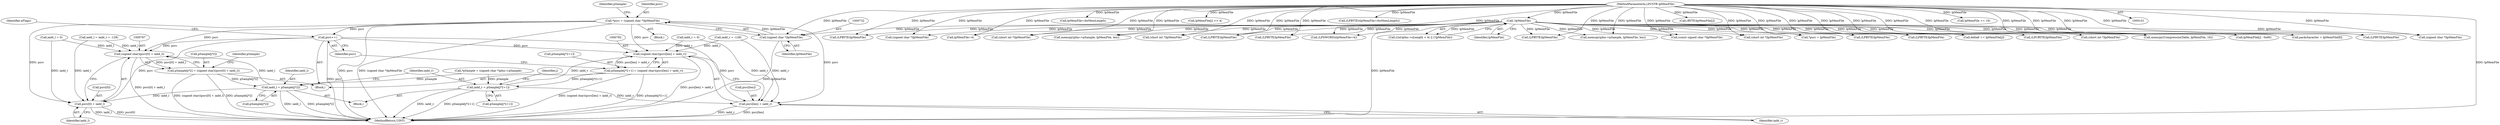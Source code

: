 digraph "0_gstreamer_bc2cdd57d549ab3ba59782e9b395d0cd683fd3ac@pointer" {
"1000788" [label="(Call,psrc++)"];
"1000729" [label="(Call,*psrc = (signed char *)lpMemFile)"];
"1000731" [label="(Call,(signed char *)lpMemFile)"];
"1000131" [label="(Call,!lpMemFile)"];
"1000104" [label="(MethodParameterIn,LPCSTR lpMemFile)"];
"1000766" [label="(Call,(signed char)(psrc[0] + iadd_l))"];
"1000760" [label="(Call,pSample[j*2] = (signed char)(psrc[0] + iadd_l))"];
"1000795" [label="(Call,iadd_l = pSample[j*2])"];
"1000768" [label="(Call,psrc[0] + iadd_l)"];
"1000781" [label="(Call,(signed char)(psrc[len] + iadd_r))"];
"1000773" [label="(Call,pSample[j*2+1] = (signed char)(psrc[len] + iadd_r))"];
"1000802" [label="(Call,iadd_r = pSample[j*2+1])"];
"1000783" [label="(Call,psrc[len] + iadd_r)"];
"1001017" [label="(Call,(LPBYTE)lpMemFile)"];
"1000730" [label="(Identifier,psrc)"];
"1000781" [label="(Call,(signed char)(psrc[len] + iadd_r))"];
"1000783" [label="(Call,psrc[len] + iadd_r)"];
"1000539" [label="(Call,(signed char *)lpMemFile)"];
"1001201" [label="(Call,lpMemFile+4)"];
"1001510" [label="(Call,lpMemFile+dwMemLength)"];
"1000846" [label="(Call,(short int *)lpMemFile)"];
"1000717" [label="(Call,iadd_l = iadd_r = -128)"];
"1000104" [label="(MethodParameterIn,LPCSTR lpMemFile)"];
"1001108" [label="(Call,(short int *)lpMemFile)"];
"1000758" [label="(Identifier,j)"];
"1000769" [label="(Call,psrc[0])"];
"1000357" [label="(Call,lpMemFile[j] >> 4)"];
"1001337" [label="(Call,(LPBYTE)lpMemFile)"];
"1000797" [label="(Call,pSample[j*2])"];
"1000772" [label="(Identifier,iadd_l)"];
"1001178" [label="(Call,*psrc = lpMemFile)"];
"1000760" [label="(Call,pSample[j*2] = (signed char)(psrc[0] + iadd_l))"];
"1000759" [label="(Block,)"];
"1000789" [label="(Identifier,psrc)"];
"1001925" [label="(Call,(LPCBYTE)lpMemFile)"];
"1001508" [label="(Call,(LPBYTE)(lpMemFile+dwMemLength))"];
"1000735" [label="(Call,*pSample = (signed char *)pIns->pSample)"];
"1000773" [label="(Call,pSample[j*2+1] = (signed char)(psrc[len] + iadd_r))"];
"1000774" [label="(Call,pSample[j*2+1])"];
"1000766" [label="(Call,(signed char)(psrc[0] + iadd_l))"];
"1000316" [label="(Call,memcpy(CompressionTable, lpMemFile, 16))"];
"1000123" [label="(Call,((int)pIns->nLength < 4) || (!lpMemFile))"];
"1000468" [label="(Call,memcpy(pIns->pSample, lpMemFile, len))"];
"1001740" [label="(Call,(LPBYTE)lpMemFile)"];
"1000784" [label="(Call,psrc[len])"];
"1002047" [label="(MethodReturn,UINT)"];
"1000796" [label="(Identifier,iadd_l)"];
"1000768" [label="(Call,psrc[0] + iadd_l)"];
"1000703" [label="(Block,)"];
"1000267" [label="(Call,(const signed char *)lpMemFile)"];
"1000974" [label="(Call,(LPBYTE)lpMemFile)"];
"1000347" [label="(Call,(BYTE)lpMemFile[j])"];
"1000795" [label="(Call,iadd_l = pSample[j*2])"];
"1000719" [label="(Call,iadd_r = -128)"];
"1001274" [label="(Call,delta8 += lpMemFile[j])"];
"1000803" [label="(Identifier,iadd_r)"];
"1000422" [label="(Call,(short int *)lpMemFile)"];
"1000731" [label="(Call,(signed char *)lpMemFile)"];
"1000736" [label="(Identifier,pSample)"];
"1000804" [label="(Call,pSample[j*2+1])"];
"1000240" [label="(Call,lpMemFile[j] - 0x80)"];
"1001182" [label="(Call,packcharacter = lpMemFile[8])"];
"1000794" [label="(Block,)"];
"1001567" [label="(Call,(LPBYTE)lpMemFile)"];
"1000645" [label="(Call,(signed char *)lpMemFile)"];
"1000792" [label="(Identifier,nFlags)"];
"1000775" [label="(Identifier,pSample)"];
"1000705" [label="(Call,iadd_l = 0)"];
"1000709" [label="(Call,iadd_r = 0)"];
"1000761" [label="(Call,pSample[j*2])"];
"1000802" [label="(Call,iadd_r = pSample[j*2+1])"];
"1000788" [label="(Call,psrc++)"];
"1001502" [label="(Call,(LPBYTE)lpMemFile)"];
"1000320" [label="(Call,lpMemFile += 16)"];
"1001199" [label="(Call,(LPDWORD)(lpMemFile+4))"];
"1000132" [label="(Identifier,lpMemFile)"];
"1002011" [label="(Call,memcpy(pIns->pSample, lpMemFile, len))"];
"1000594" [label="(Call,(short int *)lpMemFile)"];
"1000959" [label="(Call,(LPBYTE)lpMemFile)"];
"1000787" [label="(Identifier,iadd_r)"];
"1000733" [label="(Identifier,lpMemFile)"];
"1000729" [label="(Call,*psrc = (signed char *)lpMemFile)"];
"1000131" [label="(Call,!lpMemFile)"];
"1000788" -> "1000759"  [label="AST: "];
"1000788" -> "1000789"  [label="CFG: "];
"1000789" -> "1000788"  [label="AST: "];
"1000792" -> "1000788"  [label="CFG: "];
"1000788" -> "1002047"  [label="DDG: psrc"];
"1000788" -> "1000766"  [label="DDG: psrc"];
"1000788" -> "1000768"  [label="DDG: psrc"];
"1000788" -> "1000781"  [label="DDG: psrc"];
"1000788" -> "1000783"  [label="DDG: psrc"];
"1000729" -> "1000788"  [label="DDG: psrc"];
"1000729" -> "1000703"  [label="AST: "];
"1000729" -> "1000731"  [label="CFG: "];
"1000730" -> "1000729"  [label="AST: "];
"1000731" -> "1000729"  [label="AST: "];
"1000736" -> "1000729"  [label="CFG: "];
"1000729" -> "1002047"  [label="DDG: psrc"];
"1000729" -> "1002047"  [label="DDG: (signed char *)lpMemFile"];
"1000731" -> "1000729"  [label="DDG: lpMemFile"];
"1000729" -> "1000766"  [label="DDG: psrc"];
"1000729" -> "1000768"  [label="DDG: psrc"];
"1000729" -> "1000781"  [label="DDG: psrc"];
"1000729" -> "1000783"  [label="DDG: psrc"];
"1000731" -> "1000733"  [label="CFG: "];
"1000732" -> "1000731"  [label="AST: "];
"1000733" -> "1000731"  [label="AST: "];
"1000731" -> "1002047"  [label="DDG: lpMemFile"];
"1000131" -> "1000731"  [label="DDG: lpMemFile"];
"1000104" -> "1000731"  [label="DDG: lpMemFile"];
"1000131" -> "1000123"  [label="AST: "];
"1000131" -> "1000132"  [label="CFG: "];
"1000132" -> "1000131"  [label="AST: "];
"1000123" -> "1000131"  [label="CFG: "];
"1000131" -> "1002047"  [label="DDG: lpMemFile"];
"1000131" -> "1000123"  [label="DDG: lpMemFile"];
"1000104" -> "1000131"  [label="DDG: lpMemFile"];
"1000131" -> "1000240"  [label="DDG: lpMemFile"];
"1000131" -> "1000267"  [label="DDG: lpMemFile"];
"1000131" -> "1000316"  [label="DDG: lpMemFile"];
"1000131" -> "1000422"  [label="DDG: lpMemFile"];
"1000131" -> "1000468"  [label="DDG: lpMemFile"];
"1000131" -> "1000539"  [label="DDG: lpMemFile"];
"1000131" -> "1000594"  [label="DDG: lpMemFile"];
"1000131" -> "1000645"  [label="DDG: lpMemFile"];
"1000131" -> "1000846"  [label="DDG: lpMemFile"];
"1000131" -> "1000959"  [label="DDG: lpMemFile"];
"1000131" -> "1000974"  [label="DDG: lpMemFile"];
"1000131" -> "1001017"  [label="DDG: lpMemFile"];
"1000131" -> "1001108"  [label="DDG: lpMemFile"];
"1000131" -> "1001178"  [label="DDG: lpMemFile"];
"1000131" -> "1001182"  [label="DDG: lpMemFile"];
"1000131" -> "1001199"  [label="DDG: lpMemFile"];
"1000131" -> "1001201"  [label="DDG: lpMemFile"];
"1000131" -> "1001274"  [label="DDG: lpMemFile"];
"1000131" -> "1001337"  [label="DDG: lpMemFile"];
"1000131" -> "1001502"  [label="DDG: lpMemFile"];
"1000131" -> "1001567"  [label="DDG: lpMemFile"];
"1000131" -> "1001740"  [label="DDG: lpMemFile"];
"1000131" -> "1001925"  [label="DDG: lpMemFile"];
"1000131" -> "1002011"  [label="DDG: lpMemFile"];
"1000104" -> "1000101"  [label="AST: "];
"1000104" -> "1002047"  [label="DDG: lpMemFile"];
"1000104" -> "1000240"  [label="DDG: lpMemFile"];
"1000104" -> "1000267"  [label="DDG: lpMemFile"];
"1000104" -> "1000316"  [label="DDG: lpMemFile"];
"1000104" -> "1000320"  [label="DDG: lpMemFile"];
"1000104" -> "1000347"  [label="DDG: lpMemFile"];
"1000104" -> "1000357"  [label="DDG: lpMemFile"];
"1000104" -> "1000422"  [label="DDG: lpMemFile"];
"1000104" -> "1000468"  [label="DDG: lpMemFile"];
"1000104" -> "1000539"  [label="DDG: lpMemFile"];
"1000104" -> "1000594"  [label="DDG: lpMemFile"];
"1000104" -> "1000645"  [label="DDG: lpMemFile"];
"1000104" -> "1000846"  [label="DDG: lpMemFile"];
"1000104" -> "1000959"  [label="DDG: lpMemFile"];
"1000104" -> "1000974"  [label="DDG: lpMemFile"];
"1000104" -> "1001017"  [label="DDG: lpMemFile"];
"1000104" -> "1001108"  [label="DDG: lpMemFile"];
"1000104" -> "1001178"  [label="DDG: lpMemFile"];
"1000104" -> "1001182"  [label="DDG: lpMemFile"];
"1000104" -> "1001199"  [label="DDG: lpMemFile"];
"1000104" -> "1001201"  [label="DDG: lpMemFile"];
"1000104" -> "1001274"  [label="DDG: lpMemFile"];
"1000104" -> "1001337"  [label="DDG: lpMemFile"];
"1000104" -> "1001502"  [label="DDG: lpMemFile"];
"1000104" -> "1001508"  [label="DDG: lpMemFile"];
"1000104" -> "1001510"  [label="DDG: lpMemFile"];
"1000104" -> "1001567"  [label="DDG: lpMemFile"];
"1000104" -> "1001740"  [label="DDG: lpMemFile"];
"1000104" -> "1001925"  [label="DDG: lpMemFile"];
"1000104" -> "1002011"  [label="DDG: lpMemFile"];
"1000766" -> "1000760"  [label="AST: "];
"1000766" -> "1000768"  [label="CFG: "];
"1000767" -> "1000766"  [label="AST: "];
"1000768" -> "1000766"  [label="AST: "];
"1000760" -> "1000766"  [label="CFG: "];
"1000766" -> "1002047"  [label="DDG: psrc[0] + iadd_l"];
"1000766" -> "1000760"  [label="DDG: psrc[0] + iadd_l"];
"1000795" -> "1000766"  [label="DDG: iadd_l"];
"1000705" -> "1000766"  [label="DDG: iadd_l"];
"1000717" -> "1000766"  [label="DDG: iadd_l"];
"1000760" -> "1000759"  [label="AST: "];
"1000761" -> "1000760"  [label="AST: "];
"1000775" -> "1000760"  [label="CFG: "];
"1000760" -> "1002047"  [label="DDG: (signed char)(psrc[0] + iadd_l)"];
"1000760" -> "1002047"  [label="DDG: pSample[j*2]"];
"1000760" -> "1000795"  [label="DDG: pSample[j*2]"];
"1000795" -> "1000794"  [label="AST: "];
"1000795" -> "1000797"  [label="CFG: "];
"1000796" -> "1000795"  [label="AST: "];
"1000797" -> "1000795"  [label="AST: "];
"1000803" -> "1000795"  [label="CFG: "];
"1000795" -> "1002047"  [label="DDG: iadd_l"];
"1000795" -> "1002047"  [label="DDG: pSample[j*2]"];
"1000795" -> "1000768"  [label="DDG: iadd_l"];
"1000735" -> "1000795"  [label="DDG: pSample"];
"1000768" -> "1000772"  [label="CFG: "];
"1000769" -> "1000768"  [label="AST: "];
"1000772" -> "1000768"  [label="AST: "];
"1000768" -> "1002047"  [label="DDG: psrc[0]"];
"1000768" -> "1002047"  [label="DDG: iadd_l"];
"1000705" -> "1000768"  [label="DDG: iadd_l"];
"1000717" -> "1000768"  [label="DDG: iadd_l"];
"1000781" -> "1000773"  [label="AST: "];
"1000781" -> "1000783"  [label="CFG: "];
"1000782" -> "1000781"  [label="AST: "];
"1000783" -> "1000781"  [label="AST: "];
"1000773" -> "1000781"  [label="CFG: "];
"1000781" -> "1002047"  [label="DDG: psrc[len] + iadd_r"];
"1000781" -> "1000773"  [label="DDG: psrc[len] + iadd_r"];
"1000802" -> "1000781"  [label="DDG: iadd_r"];
"1000709" -> "1000781"  [label="DDG: iadd_r"];
"1000719" -> "1000781"  [label="DDG: iadd_r"];
"1000773" -> "1000759"  [label="AST: "];
"1000774" -> "1000773"  [label="AST: "];
"1000789" -> "1000773"  [label="CFG: "];
"1000773" -> "1002047"  [label="DDG: (signed char)(psrc[len] + iadd_r)"];
"1000773" -> "1002047"  [label="DDG: pSample[j*2+1]"];
"1000773" -> "1000802"  [label="DDG: pSample[j*2+1]"];
"1000802" -> "1000794"  [label="AST: "];
"1000802" -> "1000804"  [label="CFG: "];
"1000803" -> "1000802"  [label="AST: "];
"1000804" -> "1000802"  [label="AST: "];
"1000758" -> "1000802"  [label="CFG: "];
"1000802" -> "1002047"  [label="DDG: iadd_r"];
"1000802" -> "1002047"  [label="DDG: pSample[j*2+1]"];
"1000802" -> "1000783"  [label="DDG: iadd_r"];
"1000735" -> "1000802"  [label="DDG: pSample"];
"1000783" -> "1000787"  [label="CFG: "];
"1000784" -> "1000783"  [label="AST: "];
"1000787" -> "1000783"  [label="AST: "];
"1000783" -> "1002047"  [label="DDG: psrc[len]"];
"1000783" -> "1002047"  [label="DDG: iadd_r"];
"1000709" -> "1000783"  [label="DDG: iadd_r"];
"1000719" -> "1000783"  [label="DDG: iadd_r"];
}
